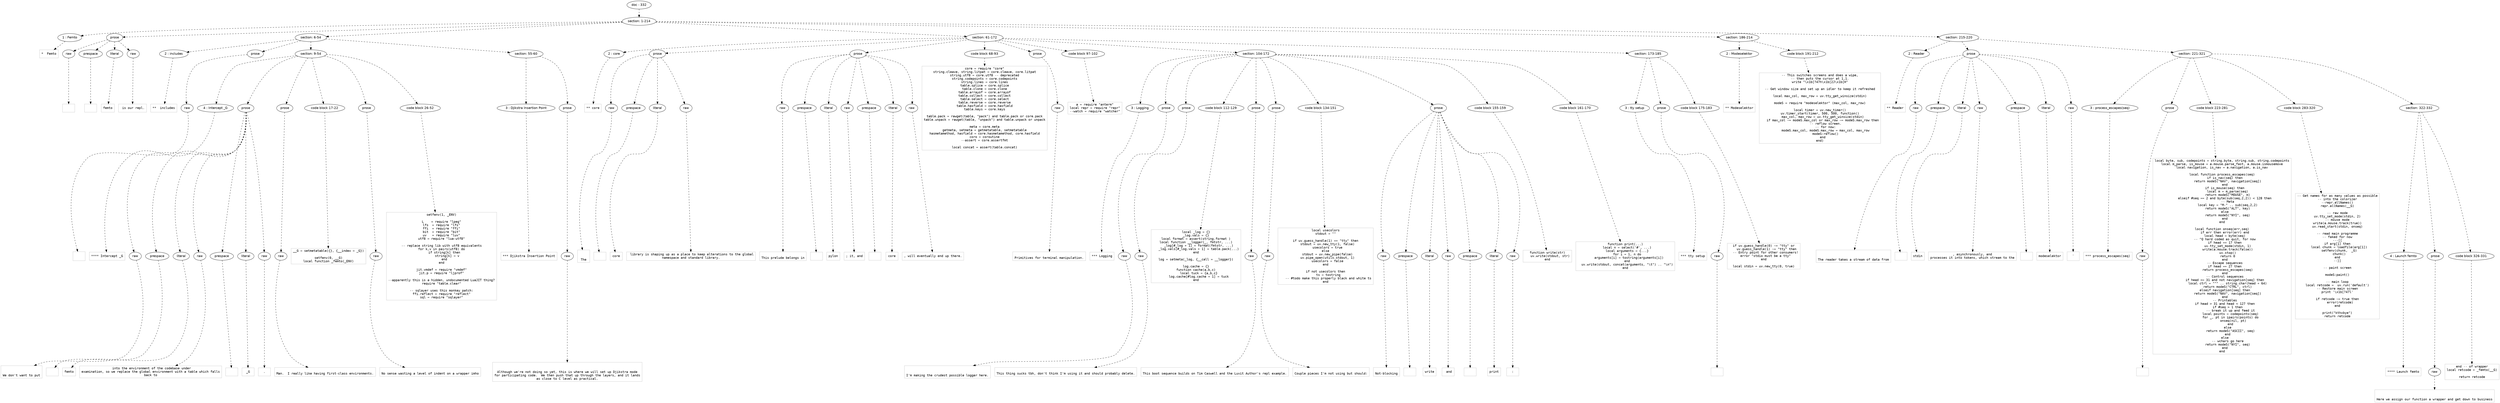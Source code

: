 digraph lpegNode {

node [fontname=Helvetica]
edge [style=dashed]

doc_0 [label="doc - 332"]


doc_0 -> { section_1}
{rank=same; section_1}

section_1 [label="section: 1-214"]


// END RANK doc_0

section_1 -> { header_2 prose_3 section_4 section_5 section_6 section_7}
{rank=same; header_2 prose_3 section_4 section_5 section_6 section_7}

header_2 [label="1 : Femto"]

prose_3 [label="prose"]

section_4 [label="section: 6-54"]

section_5 [label="section: 61-172"]

section_6 [label="section: 186-214"]

section_7 [label="section: 215-220"]


// END RANK section_1

header_2 -> leaf_8
leaf_8  [color=Gray,shape=rectangle,fontname=Inconsolata,label="*  Femto"]
// END RANK header_2

prose_3 -> { raw_9 prespace_10 literal_11 raw_12}
{rank=same; raw_9 prespace_10 literal_11 raw_12}

raw_9 [label="raw"]

prespace_10 [label="prespace"]

literal_11 [label="literal"]

raw_12 [label="raw"]


// END RANK prose_3

raw_9 -> leaf_13
leaf_13  [color=Gray,shape=rectangle,fontname=Inconsolata,label="
"]
// END RANK raw_9

prespace_10 -> leaf_14
leaf_14  [color=Gray,shape=rectangle,fontname=Inconsolata,label=""]
// END RANK prespace_10

literal_11 -> leaf_15
leaf_15  [color=Gray,shape=rectangle,fontname=Inconsolata,label="femto"]
// END RANK literal_11

raw_12 -> leaf_16
leaf_16  [color=Gray,shape=rectangle,fontname=Inconsolata,label=" is our repl.
"]
// END RANK raw_12

section_4 -> { header_17 prose_18 section_19 section_20}
{rank=same; header_17 prose_18 section_19 section_20}

header_17 [label="2 : includes"]

prose_18 [label="prose"]

section_19 [label="section: 9-54"]

section_20 [label="section: 55-60"]


// END RANK section_4

header_17 -> leaf_21
leaf_21  [color=Gray,shape=rectangle,fontname=Inconsolata,label="**  includes"]
// END RANK header_17

prose_18 -> { raw_22}
{rank=same; raw_22}

raw_22 [label="raw"]


// END RANK prose_18

raw_22 -> leaf_23
leaf_23  [color=Gray,shape=rectangle,fontname=Inconsolata,label="

"]
// END RANK raw_22

section_19 -> { header_24 prose_25 prose_26 codeblock_27 prose_28 codeblock_29}
{rank=same; header_24 prose_25 prose_26 codeblock_27 prose_28 codeblock_29}

header_24 [label="4 : Intercept _G"]

prose_25 [label="prose"]

prose_26 [label="prose"]

codeblock_27 [label="code block 17-22"]

prose_28 [label="prose"]

codeblock_29 [label="code block 26-52"]


// END RANK section_19

header_24 -> leaf_30
leaf_30  [color=Gray,shape=rectangle,fontname=Inconsolata,label="**** Intercept _G"]
// END RANK header_24

prose_25 -> { raw_31 prespace_32 literal_33 raw_34 prespace_35 literal_36 raw_37}
{rank=same; raw_31 prespace_32 literal_33 raw_34 prespace_35 literal_36 raw_37}

raw_31 [label="raw"]

prespace_32 [label="prespace"]

literal_33 [label="literal"]

raw_34 [label="raw"]

prespace_35 [label="prespace"]

literal_36 [label="literal"]

raw_37 [label="raw"]


// END RANK prose_25

raw_31 -> leaf_38
leaf_38  [color=Gray,shape=rectangle,fontname=Inconsolata,label="

We don't want to put"]
// END RANK raw_31

prespace_32 -> leaf_39
leaf_39  [color=Gray,shape=rectangle,fontname=Inconsolata,label=" "]
// END RANK prespace_32

literal_33 -> leaf_40
leaf_40  [color=Gray,shape=rectangle,fontname=Inconsolata,label="femto"]
// END RANK literal_33

raw_34 -> leaf_41
leaf_41  [color=Gray,shape=rectangle,fontname=Inconsolata,label=" into the environment of the codebase under
examination, so we replace the global environment with a table which falls
back to"]
// END RANK raw_34

prespace_35 -> leaf_42
leaf_42  [color=Gray,shape=rectangle,fontname=Inconsolata,label=" "]
// END RANK prespace_35

literal_36 -> leaf_43
leaf_43  [color=Gray,shape=rectangle,fontname=Inconsolata,label="_G"]
// END RANK literal_36

raw_37 -> leaf_44
leaf_44  [color=Gray,shape=rectangle,fontname=Inconsolata,label=".
"]
// END RANK raw_37

prose_26 -> { raw_45}
{rank=same; raw_45}

raw_45 [label="raw"]


// END RANK prose_26

raw_45 -> leaf_46
leaf_46  [color=Gray,shape=rectangle,fontname=Inconsolata,label="
Man.  I really like having first-class environments.
"]
// END RANK raw_45

codeblock_27 -> leaf_47
leaf_47  [color=Gray,shape=rectangle,fontname=Inconsolata,label="__G = setmetatable({}, {__index = _G})

setfenv(0, __G)
local function _femto(_ENV)"]
// END RANK codeblock_27

prose_28 -> { raw_48}
{rank=same; raw_48}

raw_48 [label="raw"]


// END RANK prose_28

raw_48 -> leaf_49
leaf_49  [color=Gray,shape=rectangle,fontname=Inconsolata,label="
No sense wasting a level of indent on a wrapper imho
"]
// END RANK raw_48

codeblock_29 -> leaf_50
leaf_50  [color=Gray,shape=rectangle,fontname=Inconsolata,label="setfenv(1, _ENV)

L    = require \"lpeg\"
lfs  = require \"lfs\"
ffi  = require \"ffi\"
bit  = require \"bit\"
uv   = require \"luv\"
utf8 = require \"lua-utf8\"

-- replace string lib with utf8 equivalents
for k,v in pairs(utf8) do
   if string[k] then
      string[k] = v
   end
end

jit.vmdef = require \"vmdef\"
jit.p = require \"ljprof\"

--apparently this is a hidden, undocumented LuaJIT thing?
require \"table.clear\"

-- sqlayer uses this monkey patch:
ffi.reflect = require \"reflect\"
sql = require \"sqlayer\""]
// END RANK codeblock_29

section_20 -> { header_51 prose_52}
{rank=same; header_51 prose_52}

header_51 [label="3 : Djikstra Insertion Point"]

prose_52 [label="prose"]


// END RANK section_20

header_51 -> leaf_53
leaf_53  [color=Gray,shape=rectangle,fontname=Inconsolata,label="*** Djikstra Insertion Point"]
// END RANK header_51

prose_52 -> { raw_54}
{rank=same; raw_54}

raw_54 [label="raw"]


// END RANK prose_52

raw_54 -> leaf_55
leaf_55  [color=Gray,shape=rectangle,fontname=Inconsolata,label="

Although we're not doing so yet, this is where we will set up Djikstra mode
for participating code.  We then push that up through the layers, and it lands
as close to C level as practical.
"]
// END RANK raw_54

section_5 -> { header_56 prose_57 prose_58 codeblock_59 prose_60 codeblock_61 section_62 section_63}
{rank=same; header_56 prose_57 prose_58 codeblock_59 prose_60 codeblock_61 section_62 section_63}

header_56 [label="2 : core"]

prose_57 [label="prose"]

prose_58 [label="prose"]

codeblock_59 [label="code block 68-93"]

prose_60 [label="prose"]

codeblock_61 [label="code block 97-102"]

section_62 [label="section: 104-172"]

section_63 [label="section: 173-185"]


// END RANK section_5

header_56 -> leaf_64
leaf_64  [color=Gray,shape=rectangle,fontname=Inconsolata,label="** core"]
// END RANK header_56

prose_57 -> { raw_65 prespace_66 literal_67 raw_68}
{rank=same; raw_65 prespace_66 literal_67 raw_68}

raw_65 [label="raw"]

prespace_66 [label="prespace"]

literal_67 [label="literal"]

raw_68 [label="raw"]


// END RANK prose_57

raw_65 -> leaf_69
leaf_69  [color=Gray,shape=rectangle,fontname=Inconsolata,label="

The"]
// END RANK raw_65

prespace_66 -> leaf_70
leaf_70  [color=Gray,shape=rectangle,fontname=Inconsolata,label=" "]
// END RANK prespace_66

literal_67 -> leaf_71
leaf_71  [color=Gray,shape=rectangle,fontname=Inconsolata,label="core"]
// END RANK literal_67

raw_68 -> leaf_72
leaf_72  [color=Gray,shape=rectangle,fontname=Inconsolata,label=" library is shaping up as a place to keep alterations to the global
namespace and standard library.
"]
// END RANK raw_68

prose_58 -> { raw_73 prespace_74 literal_75 raw_76 prespace_77 literal_78 raw_79}
{rank=same; raw_73 prespace_74 literal_75 raw_76 prespace_77 literal_78 raw_79}

raw_73 [label="raw"]

prespace_74 [label="prespace"]

literal_75 [label="literal"]

raw_76 [label="raw"]

prespace_77 [label="prespace"]

literal_78 [label="literal"]

raw_79 [label="raw"]


// END RANK prose_58

raw_73 -> leaf_80
leaf_80  [color=Gray,shape=rectangle,fontname=Inconsolata,label="
This prelude belongs in"]
// END RANK raw_73

prespace_74 -> leaf_81
leaf_81  [color=Gray,shape=rectangle,fontname=Inconsolata,label=" "]
// END RANK prespace_74

literal_75 -> leaf_82
leaf_82  [color=Gray,shape=rectangle,fontname=Inconsolata,label="pylon"]
// END RANK literal_75

raw_76 -> leaf_83
leaf_83  [color=Gray,shape=rectangle,fontname=Inconsolata,label="; it, and"]
// END RANK raw_76

prespace_77 -> leaf_84
leaf_84  [color=Gray,shape=rectangle,fontname=Inconsolata,label=" "]
// END RANK prespace_77

literal_78 -> leaf_85
leaf_85  [color=Gray,shape=rectangle,fontname=Inconsolata,label="core"]
// END RANK literal_78

raw_79 -> leaf_86
leaf_86  [color=Gray,shape=rectangle,fontname=Inconsolata,label=", will eventually end up there.
"]
// END RANK raw_79

codeblock_59 -> leaf_87
leaf_87  [color=Gray,shape=rectangle,fontname=Inconsolata,label="core = require \"core\"
string.cleave, string.litpat = core.cleave, core.litpat
string.utf8 = core.utf8 -- deprecated
string.codepoints = core.codepoints
string.lines = core.lines
table.splice = core.splice
table.clone = core.clone
table.arrayof = core.arrayof
table.collect = core.collect
table.select = core.select
table.reverse = core.reverse
table.hasfield = core.hasfield
table.keys = core.keys

table.pack = rawget(table, \"pack\") and table.pack or core.pack
table.unpack = rawget(table, \"unpack\") and table.unpack or unpack

meta = core.meta
getmeta, setmeta = getmetatable, setmetatable
hasmetamethod, hasfield = core.hasmetamethod, core.hasfield
coro = coroutine
--assert = core.assertfmt

local concat = assert(table.concat)"]
// END RANK codeblock_59

prose_60 -> { raw_88}
{rank=same; raw_88}

raw_88 [label="raw"]


// END RANK prose_60

raw_88 -> leaf_89
leaf_89  [color=Gray,shape=rectangle,fontname=Inconsolata,label="
Primitives for terminal manipulation.
"]
// END RANK raw_88

codeblock_61 -> leaf_90
leaf_90  [color=Gray,shape=rectangle,fontname=Inconsolata,label="a = require \"anterm\"
local repr = require \"repr\"
--watch = require \"watcher\"
"]
// END RANK codeblock_61

section_62 -> { header_91 prose_92 prose_93 codeblock_94 prose_95 prose_96 codeblock_97 prose_98 codeblock_99 codeblock_100}
{rank=same; header_91 prose_92 prose_93 codeblock_94 prose_95 prose_96 codeblock_97 prose_98 codeblock_99 codeblock_100}

header_91 [label="3 : Logging"]

prose_92 [label="prose"]

prose_93 [label="prose"]

codeblock_94 [label="code block 112-129"]

prose_95 [label="prose"]

prose_96 [label="prose"]

codeblock_97 [label="code block 134-151"]

prose_98 [label="prose"]

codeblock_99 [label="code block 155-159"]

codeblock_100 [label="code block 161-170"]


// END RANK section_62

header_91 -> leaf_101
leaf_101  [color=Gray,shape=rectangle,fontname=Inconsolata,label="*** Logging"]
// END RANK header_91

prose_92 -> { raw_102}
{rank=same; raw_102}

raw_102 [label="raw"]


// END RANK prose_92

raw_102 -> leaf_103
leaf_103  [color=Gray,shape=rectangle,fontname=Inconsolata,label="

I'm making the crudest possible logger here.
"]
// END RANK raw_102

prose_93 -> { raw_104}
{rank=same; raw_104}

raw_104 [label="raw"]


// END RANK prose_93

raw_104 -> leaf_105
leaf_105  [color=Gray,shape=rectangle,fontname=Inconsolata,label="
This thing sucks tbh, don't think I'm using it and should probably delete.
"]
// END RANK raw_104

codeblock_94 -> leaf_106
leaf_106  [color=Gray,shape=rectangle,fontname=Inconsolata,label="local _log = {}
_log.vals = {}
local format = assert(string.format )
local function __logger(_, fmtstr, ...)
   _log[#_log + 1] = format(fmtstr, ...)
   _log.vals[#_log.vals + 1] = table.pack(...)
end

log = setmeta(_log, {__call = __logger})

log.cache = {}
function cache(a,b,c)
   local tuck = {a,b,c}
   log.cache[#log.cache + 1] = tuck
end
"]
// END RANK codeblock_94

prose_95 -> { raw_107}
{rank=same; raw_107}

raw_107 [label="raw"]


// END RANK prose_95

raw_107 -> leaf_108
leaf_108  [color=Gray,shape=rectangle,fontname=Inconsolata,label="
This boot sequence builds on Tim Caswell and the Luvit Author's repl example.
"]
// END RANK raw_107

prose_96 -> { raw_109}
{rank=same; raw_109}

raw_109 [label="raw"]


// END RANK prose_96

raw_109 -> leaf_110
leaf_110  [color=Gray,shape=rectangle,fontname=Inconsolata,label="
Couple pieces I'm not using but should:"]
// END RANK raw_109

codeblock_97 -> leaf_111
leaf_111  [color=Gray,shape=rectangle,fontname=Inconsolata,label="local usecolors
stdout = \"\"

if uv.guess_handle(1) == \"tty\" then
  stdout = uv.new_tty(1, false)
  usecolors = true
else
  stdout = uv.new_pipe(false)
  uv.pipe_open(utils.stdout, 1)
  usecolors = false
end

if not usecolors then
   ts = tostring
   -- #todo make this properly black and white ts
end"]
// END RANK codeblock_97

prose_98 -> { raw_112 prespace_113 literal_114 raw_115 prespace_116 literal_117 raw_118}
{rank=same; raw_112 prespace_113 literal_114 raw_115 prespace_116 literal_117 raw_118}

raw_112 [label="raw"]

prespace_113 [label="prespace"]

literal_114 [label="literal"]

raw_115 [label="raw"]

prespace_116 [label="prespace"]

literal_117 [label="literal"]

raw_118 [label="raw"]


// END RANK prose_98

raw_112 -> leaf_119
leaf_119  [color=Gray,shape=rectangle,fontname=Inconsolata,label="
Not-blocking"]
// END RANK raw_112

prespace_113 -> leaf_120
leaf_120  [color=Gray,shape=rectangle,fontname=Inconsolata,label=" "]
// END RANK prespace_113

literal_114 -> leaf_121
leaf_121  [color=Gray,shape=rectangle,fontname=Inconsolata,label="write"]
// END RANK literal_114

raw_115 -> leaf_122
leaf_122  [color=Gray,shape=rectangle,fontname=Inconsolata,label=" and"]
// END RANK raw_115

prespace_116 -> leaf_123
leaf_123  [color=Gray,shape=rectangle,fontname=Inconsolata,label=" "]
// END RANK prespace_116

literal_117 -> leaf_124
leaf_124  [color=Gray,shape=rectangle,fontname=Inconsolata,label="print"]
// END RANK literal_117

raw_118 -> leaf_125
leaf_125  [color=Gray,shape=rectangle,fontname=Inconsolata,label=":
"]
// END RANK raw_118

codeblock_99 -> leaf_126
leaf_126  [color=Gray,shape=rectangle,fontname=Inconsolata,label="function write(str)
   uv.write(stdout, str)
end"]
// END RANK codeblock_99

codeblock_100 -> leaf_127
leaf_127  [color=Gray,shape=rectangle,fontname=Inconsolata,label="function print(...)
  local n = select('#', ...)
  local arguments = {...}
  for i = 1, n do
    arguments[i] = tostring(arguments[i])
  end
  uv.write(stdout, concat(arguments, \"\\t\") .. \"\\n\")
end"]
// END RANK codeblock_100

section_63 -> { header_128 prose_129 codeblock_130}
{rank=same; header_128 prose_129 codeblock_130}

header_128 [label="3 : tty setup"]

prose_129 [label="prose"]

codeblock_130 [label="code block 175-183"]


// END RANK section_63

header_128 -> leaf_131
leaf_131  [color=Gray,shape=rectangle,fontname=Inconsolata,label="*** tty setup"]
// END RANK header_128

prose_129 -> { raw_132}
{rank=same; raw_132}

raw_132 [label="raw"]


// END RANK prose_129

raw_132 -> leaf_133
leaf_133  [color=Gray,shape=rectangle,fontname=Inconsolata,label="
"]
// END RANK raw_132

codeblock_130 -> leaf_134
leaf_134  [color=Gray,shape=rectangle,fontname=Inconsolata,label="if uv.guess_handle(0) ~= \"tty\" or
   uv.guess_handle(1) ~= \"tty\" then
  -- Entry point for other consumers!
  error \"stdio must be a tty\"
end

local stdin = uv.new_tty(0, true)"]
// END RANK codeblock_130

section_6 -> { header_135 codeblock_136}
{rank=same; header_135 codeblock_136}

header_135 [label="2 : Modeselektor"]

codeblock_136 [label="code block 191-212"]


// END RANK section_6

header_135 -> leaf_137
leaf_137  [color=Gray,shape=rectangle,fontname=Inconsolata,label="** Modeselektor"]
// END RANK header_135

codeblock_136 -> leaf_138
leaf_138  [color=Gray,shape=rectangle,fontname=Inconsolata,label="-- This switches screens and does a wipe,
-- then puts the cursor at 1,1.
write \"\\x1b[?47h\\x1b[2J\\x1b[H\"

-- Get window size and set up an idler to keep it refreshed

local max_col, max_row = uv.tty_get_winsize(stdin)

modeS = require \"modeselektor\" (max_col, max_row)

local timer = uv.new_timer()
uv.timer_start(timer, 500, 500, function()
   max_col, max_row = uv.tty_get_winsize(stdin)
   if max_col ~= modeS.max_col or max_row ~= modeS.max_row then
      -- reflow screen.
      -- for now:
      modeS.max_col, modeS.max_row = max_col, max_row
      modeS:reflow()
   end
end)"]
// END RANK codeblock_136

section_7 -> { header_139 prose_140 section_141}
{rank=same; header_139 prose_140 section_141}

header_139 [label="2 : Reader"]

prose_140 [label="prose"]

section_141 [label="section: 221-321"]


// END RANK section_7

header_139 -> leaf_142
leaf_142  [color=Gray,shape=rectangle,fontname=Inconsolata,label="** Reader"]
// END RANK header_139

prose_140 -> { raw_143 prespace_144 literal_145 raw_146 prespace_147 literal_148 raw_149}
{rank=same; raw_143 prespace_144 literal_145 raw_146 prespace_147 literal_148 raw_149}

raw_143 [label="raw"]

prespace_144 [label="prespace"]

literal_145 [label="literal"]

raw_146 [label="raw"]

prespace_147 [label="prespace"]

literal_148 [label="literal"]

raw_149 [label="raw"]


// END RANK prose_140

raw_143 -> leaf_150
leaf_150  [color=Gray,shape=rectangle,fontname=Inconsolata,label="

The reader takes a stream of data from"]
// END RANK raw_143

prespace_144 -> leaf_151
leaf_151  [color=Gray,shape=rectangle,fontname=Inconsolata,label=" "]
// END RANK prespace_144

literal_145 -> leaf_152
leaf_152  [color=Gray,shape=rectangle,fontname=Inconsolata,label="stdin"]
// END RANK literal_145

raw_146 -> leaf_153
leaf_153  [color=Gray,shape=rectangle,fontname=Inconsolata,label=", asynchronously, and
processes it into tokens, which stream to the"]
// END RANK raw_146

prespace_147 -> leaf_154
leaf_154  [color=Gray,shape=rectangle,fontname=Inconsolata,label=" "]
// END RANK prespace_147

literal_148 -> leaf_155
leaf_155  [color=Gray,shape=rectangle,fontname=Inconsolata,label="modeselektor"]
// END RANK literal_148

raw_149 -> leaf_156
leaf_156  [color=Gray,shape=rectangle,fontname=Inconsolata,label=".

"]
// END RANK raw_149

section_141 -> { header_157 prose_158 codeblock_159 codeblock_160 section_161}
{rank=same; header_157 prose_158 codeblock_159 codeblock_160 section_161}

header_157 [label="3 : process_escapes(seq)"]

prose_158 [label="prose"]

codeblock_159 [label="code block 223-281"]

codeblock_160 [label="code block 283-320"]

section_161 [label="section: 322-332"]


// END RANK section_141

header_157 -> leaf_162
leaf_162  [color=Gray,shape=rectangle,fontname=Inconsolata,label="*** process_escapes(seq)"]
// END RANK header_157

prose_158 -> { raw_163}
{rank=same; raw_163}

raw_163 [label="raw"]


// END RANK prose_158

raw_163 -> leaf_164
leaf_164  [color=Gray,shape=rectangle,fontname=Inconsolata,label="
"]
// END RANK raw_163

codeblock_159 -> leaf_165
leaf_165  [color=Gray,shape=rectangle,fontname=Inconsolata,label="local byte, sub, codepoints = string.byte, string.sub, string.codepoints
local m_parse, is_mouse = a.mouse.parse_fast, a.mouse.ismousemove
local navigation, is_nav = a.navigation, a.is_nav

local function process_escapes(seq)
   if is_nav(seq) then
      return modeS(\"NAV\", navigation[seq])
   end
   if is_mouse(seq) then
      local m = m_parse(seq)
      return modeS(\"MOUSE\", m)
   elseif #seq == 2 and byte(sub(seq,2,2)) < 128 then
      -- Meta
      local key = \"M-\" .. sub(seq,2,2)
      return modeS(\"ALT\", key)
   else
      return modeS(\"NYI\", seq)
   end
end

local function onseq(err,seq)
   if err then error(err) end
   local head = byte(seq)
   -- ^Q hard coded as quit, for now
   if head == 17 then
      uv.tty_set_mode(stdin, 1)
      write(a.mouse.track(false))
      uv.stop()
      return 0
   end
   -- Escape sequences
   if head == 27 then
      return process_escapes(seq)
   end
   -- Control sequences
   if head <= 31 and not navigation[seq] then
      local ctrl = \"^\" .. string.char(head + 64)
      return modeS(\"CTRL\", ctrl)
   elseif navigation[seq] then
      return modeS(\"NAV\", navigation[seq])
   end
   -- Printables
   if head > 31 and head < 127 then
      if #seq > 1 then
         -- break it up and feed it
         local points = codepoints(seq)
         for _, pt in ipairs(points) do
            onseq(nil, pt)
         end
      else
         return modeS(\"ASCII\", seq)
      end
   else
      -- wchars go here
      return modeS(\"NYI\", seq)
   end
end"]
// END RANK codeblock_159

codeblock_160 -> leaf_166
leaf_166  [color=Gray,shape=rectangle,fontname=Inconsolata,label="-- Get names for as many values as possible
-- into the colorizer
--repr.allNames()
repr.allNames(__G)

-- raw mode
uv.tty_set_mode(stdin, 2)
-- mouse mode
write(a.mouse.track(true))
uv.read_start(stdin, onseq)

-- read main programme
-- faked for now
---[[
if arg[1] then
  local chunk = loadfile(arg[1])
  setfenv(chunk,  _G)
  chunk()
end
--]]

-- paint screen

modeS:paint()

-- main loop
local retcode =  uv.run('default')
-- Restore main screen
print '\\x1b[?47l'

if retcode ~= true then
   error(retcode)
end

print(\"kthxbye\")
return retcode"]
// END RANK codeblock_160

section_161 -> { header_167 prose_168 codeblock_169}
{rank=same; header_167 prose_168 codeblock_169}

header_167 [label="4 : Launch femto"]

prose_168 [label="prose"]

codeblock_169 [label="code block 326-331"]


// END RANK section_161

header_167 -> leaf_170
leaf_170  [color=Gray,shape=rectangle,fontname=Inconsolata,label="**** Launch femto"]
// END RANK header_167

prose_168 -> { raw_171}
{rank=same; raw_171}

raw_171 [label="raw"]


// END RANK prose_168

raw_171 -> leaf_172
leaf_172  [color=Gray,shape=rectangle,fontname=Inconsolata,label="

Here we assign our function a wrapper and get down to business
"]
// END RANK raw_171

codeblock_169 -> leaf_173
leaf_173  [color=Gray,shape=rectangle,fontname=Inconsolata,label="end -- of wrapper
local retcode = _femto(__G)

return retcode"]
// END RANK codeblock_169


}
